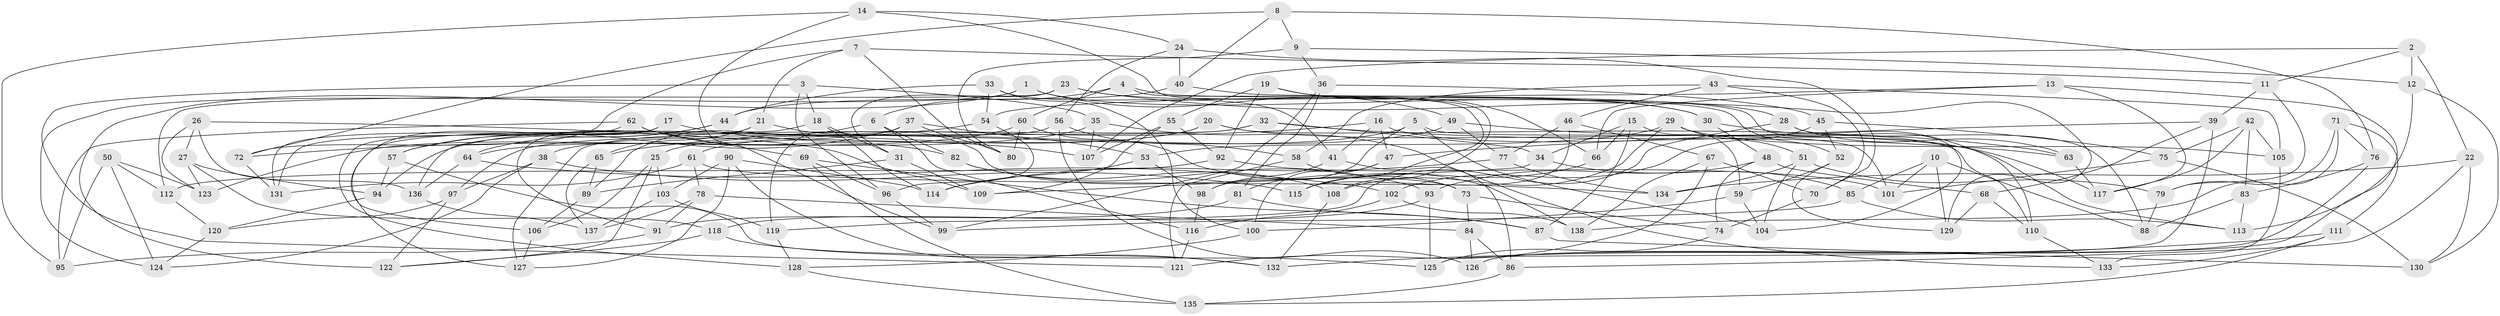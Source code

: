 // Generated by graph-tools (version 1.1) at 2025/11/02/27/25 16:11:50]
// undirected, 138 vertices, 276 edges
graph export_dot {
graph [start="1"]
  node [color=gray90,style=filled];
  1;
  2;
  3;
  4;
  5;
  6;
  7;
  8;
  9;
  10;
  11;
  12;
  13;
  14;
  15;
  16;
  17;
  18;
  19;
  20;
  21;
  22;
  23;
  24;
  25;
  26;
  27;
  28;
  29;
  30;
  31;
  32;
  33;
  34;
  35;
  36;
  37;
  38;
  39;
  40;
  41;
  42;
  43;
  44;
  45;
  46;
  47;
  48;
  49;
  50;
  51;
  52;
  53;
  54;
  55;
  56;
  57;
  58;
  59;
  60;
  61;
  62;
  63;
  64;
  65;
  66;
  67;
  68;
  69;
  70;
  71;
  72;
  73;
  74;
  75;
  76;
  77;
  78;
  79;
  80;
  81;
  82;
  83;
  84;
  85;
  86;
  87;
  88;
  89;
  90;
  91;
  92;
  93;
  94;
  95;
  96;
  97;
  98;
  99;
  100;
  101;
  102;
  103;
  104;
  105;
  106;
  107;
  108;
  109;
  110;
  111;
  112;
  113;
  114;
  115;
  116;
  117;
  118;
  119;
  120;
  121;
  122;
  123;
  124;
  125;
  126;
  127;
  128;
  129;
  130;
  131;
  132;
  133;
  134;
  135;
  136;
  137;
  138;
  1 -- 124;
  1 -- 122;
  1 -- 30;
  1 -- 49;
  2 -- 11;
  2 -- 107;
  2 -- 12;
  2 -- 22;
  3 -- 18;
  3 -- 35;
  3 -- 96;
  3 -- 121;
  4 -- 52;
  4 -- 115;
  4 -- 6;
  4 -- 60;
  5 -- 101;
  5 -- 104;
  5 -- 98;
  5 -- 25;
  6 -- 89;
  6 -- 116;
  6 -- 82;
  7 -- 21;
  7 -- 11;
  7 -- 80;
  7 -- 72;
  8 -- 76;
  8 -- 72;
  8 -- 40;
  8 -- 9;
  9 -- 36;
  9 -- 80;
  9 -- 12;
  10 -- 101;
  10 -- 85;
  10 -- 129;
  10 -- 88;
  11 -- 79;
  11 -- 39;
  12 -- 130;
  12 -- 113;
  13 -- 66;
  13 -- 117;
  13 -- 126;
  13 -- 54;
  14 -- 108;
  14 -- 24;
  14 -- 99;
  14 -- 95;
  15 -- 87;
  15 -- 66;
  15 -- 59;
  15 -- 34;
  16 -- 47;
  16 -- 65;
  16 -- 41;
  16 -- 113;
  17 -- 106;
  17 -- 131;
  17 -- 107;
  17 -- 128;
  18 -- 127;
  18 -- 31;
  18 -- 114;
  19 -- 55;
  19 -- 28;
  19 -- 66;
  19 -- 92;
  20 -- 94;
  20 -- 110;
  20 -- 117;
  20 -- 38;
  21 -- 73;
  21 -- 91;
  21 -- 65;
  22 -- 130;
  22 -- 134;
  22 -- 86;
  23 -- 31;
  23 -- 30;
  23 -- 129;
  23 -- 112;
  24 -- 56;
  24 -- 40;
  24 -- 70;
  25 -- 103;
  25 -- 106;
  25 -- 122;
  26 -- 136;
  26 -- 109;
  26 -- 123;
  26 -- 27;
  27 -- 118;
  27 -- 123;
  27 -- 94;
  28 -- 119;
  28 -- 63;
  28 -- 88;
  29 -- 105;
  29 -- 53;
  29 -- 108;
  29 -- 51;
  30 -- 110;
  30 -- 48;
  31 -- 109;
  31 -- 89;
  32 -- 97;
  32 -- 63;
  32 -- 127;
  32 -- 34;
  33 -- 100;
  33 -- 44;
  33 -- 54;
  33 -- 41;
  34 -- 85;
  34 -- 109;
  35 -- 64;
  35 -- 107;
  35 -- 133;
  36 -- 81;
  36 -- 45;
  36 -- 99;
  37 -- 119;
  37 -- 57;
  37 -- 80;
  37 -- 53;
  38 -- 124;
  38 -- 97;
  38 -- 115;
  39 -- 47;
  39 -- 125;
  39 -- 68;
  40 -- 104;
  40 -- 44;
  41 -- 98;
  41 -- 86;
  42 -- 117;
  42 -- 83;
  42 -- 105;
  42 -- 75;
  43 -- 70;
  43 -- 105;
  43 -- 46;
  43 -- 58;
  44 -- 64;
  44 -- 57;
  45 -- 75;
  45 -- 102;
  45 -- 52;
  46 -- 115;
  46 -- 67;
  46 -- 77;
  47 -- 81;
  47 -- 100;
  48 -- 93;
  48 -- 68;
  48 -- 74;
  49 -- 61;
  49 -- 63;
  49 -- 77;
  50 -- 123;
  50 -- 112;
  50 -- 95;
  50 -- 124;
  51 -- 104;
  51 -- 79;
  51 -- 134;
  52 -- 129;
  52 -- 59;
  53 -- 98;
  53 -- 114;
  54 -- 72;
  54 -- 96;
  55 -- 107;
  55 -- 92;
  55 -- 109;
  56 -- 58;
  56 -- 126;
  56 -- 136;
  57 -- 125;
  57 -- 94;
  58 -- 73;
  58 -- 121;
  59 -- 100;
  59 -- 104;
  60 -- 80;
  60 -- 123;
  60 -- 138;
  61 -- 78;
  61 -- 134;
  61 -- 131;
  62 -- 131;
  62 -- 82;
  62 -- 69;
  62 -- 95;
  63 -- 117;
  64 -- 102;
  64 -- 136;
  65 -- 137;
  65 -- 89;
  66 -- 115;
  67 -- 138;
  67 -- 70;
  67 -- 121;
  68 -- 129;
  68 -- 110;
  69 -- 135;
  69 -- 87;
  69 -- 96;
  70 -- 74;
  71 -- 79;
  71 -- 111;
  71 -- 138;
  71 -- 76;
  72 -- 131;
  73 -- 84;
  73 -- 74;
  74 -- 125;
  75 -- 101;
  75 -- 130;
  76 -- 126;
  76 -- 83;
  77 -- 114;
  77 -- 134;
  78 -- 137;
  78 -- 91;
  78 -- 84;
  79 -- 88;
  81 -- 91;
  81 -- 87;
  82 -- 108;
  82 -- 93;
  83 -- 88;
  83 -- 113;
  84 -- 126;
  84 -- 86;
  85 -- 113;
  85 -- 99;
  86 -- 135;
  87 -- 130;
  89 -- 106;
  90 -- 114;
  90 -- 103;
  90 -- 132;
  90 -- 127;
  91 -- 95;
  92 -- 101;
  92 -- 112;
  93 -- 125;
  93 -- 118;
  94 -- 120;
  96 -- 99;
  97 -- 120;
  97 -- 122;
  98 -- 116;
  100 -- 128;
  102 -- 116;
  102 -- 138;
  103 -- 119;
  103 -- 137;
  105 -- 133;
  106 -- 127;
  108 -- 132;
  110 -- 133;
  111 -- 133;
  111 -- 132;
  111 -- 135;
  112 -- 120;
  116 -- 121;
  118 -- 132;
  118 -- 122;
  119 -- 128;
  120 -- 124;
  128 -- 135;
  136 -- 137;
}
